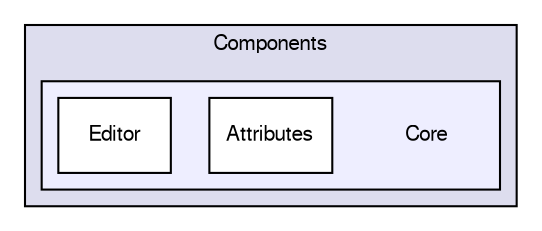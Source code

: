 digraph "Core" {
  compound=true
  node [ fontsize="10", fontname="FreeSans"];
  edge [ labelfontsize="10", labelfontname="FreeSans"];
  subgraph clusterdir_f68a76eac7ed4ad64c7d44c6039248e8 {
    graph [ bgcolor="#ddddee", pencolor="black", label="Components" fontname="FreeSans", fontsize="10", URL="dir_f68a76eac7ed4ad64c7d44c6039248e8.html"]
  subgraph clusterdir_5b6211afa08574edfdef5e5759cbd503 {
    graph [ bgcolor="#eeeeff", pencolor="black", label="" URL="dir_5b6211afa08574edfdef5e5759cbd503.html"];
    dir_5b6211afa08574edfdef5e5759cbd503 [shape=plaintext label="Core"];
    dir_879a2f8d4e0e71add11e3312adb6b172 [shape=box label="Attributes" color="black" fillcolor="white" style="filled" URL="dir_879a2f8d4e0e71add11e3312adb6b172.html"];
    dir_000b6969bb606965b1ad89ed8e451474 [shape=box label="Editor" color="black" fillcolor="white" style="filled" URL="dir_000b6969bb606965b1ad89ed8e451474.html"];
  }
  }
}
